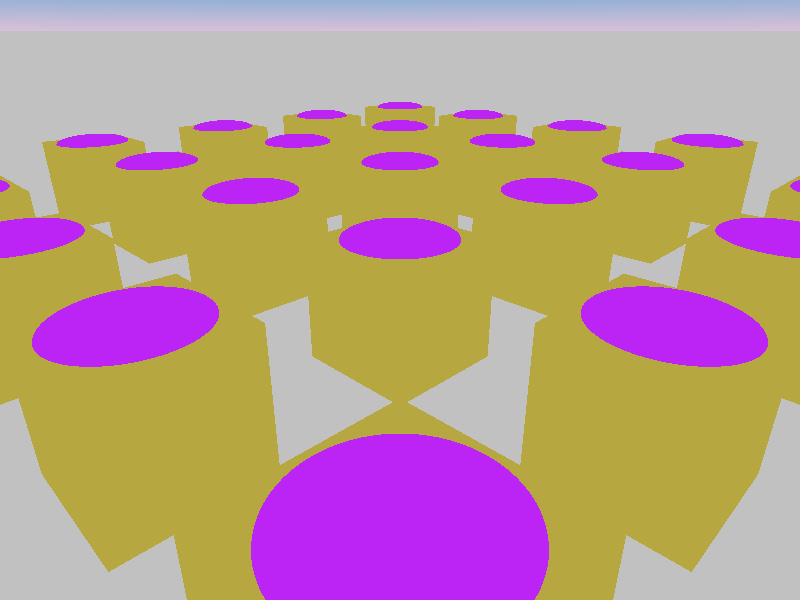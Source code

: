 // SmallLight.pov
//
// Written by: Henry Wagner (henrywagner@henrywagner.org)

#include "colors.inc"               
#include "textures.inc"
#include "skies.inc"

#declare use_blur    =20*0;  // blur samples (0=off)
#declare use_radiosity =0;
#declare rad_brightness=2;
global_settings{
 max_trace_level 6
 assumed_gamma 2.2
 #if (use_radiosity)
  radiosity{
   #if (use_radiosity=2)
    // save settings
    pretrace_start .05 pretrace_end .01
    count 200 nearest_count 20 error_bound .25
    recursion_limit 1
    normal on
    brightness rad_brightness
    save_file "data.rad"
   #else
    // load settings
    pretrace_start 1 pretrace_end 1
    always_sample off
    error_bound .25
    recursion_limit 1
    normal on
    brightness rad_brightness
    load_file "data.rad"
   #end
  }
 #end
}
#default{texture{finish{ambient 0}}}


#if (clock_on=1)
    #declare FN = frame_number;
    #declare FF = final_frame;
#else
    #declare FN = 100;
    #declare FF = 200;
#end

#declare initGen = seed(360);
#declare LightHeight = 1;
#declare CycleSpeed = 15;

#declare outCounter = -2;

#while (outCounter < 10)
    #declare counter = -2;
    #while (counter < 10)
        #declare LightPower = (mod(FN,CycleSpeed)/CycleSpeed) + rand(initGen);
        
        #if (LightPower > 1.0)
            #declare LightPower = LightPower - 1.0;
        #end
        
        #if (LightPower > 0.5)
            #declare LightPower = 1.0 - LightPower;
        #end
        
        #declare LightPower = LightPower + 0.5;
        
        union {
            box {
                < -(LightHeight/2), 0, -(LightHeight/2) >,
                <  (LightHeight/2), LightHeight, (LightHeight/2) >
                texture {
                    Brass_Texture
                    normal{granite .1 scale .1} 
                    finish{reflection{.01,.3} diffuse .7}
                }
            }
            sphere {
                < 0, 0, 0 >,
                ((LightHeight/2) * 0.9)
                scale < 0, .2, 0 >
                translate < 0, LightHeight, 0 >
                texture {
                    pigment { color Med_Purple }
                    finish {
                        ambient LightPower
                        diffuse 0
                    }
                }
            }
            translate < counter, 0, outCounter >
        }
        #declare counter = counter + 2;
    #end
    
    #declare outCounter = outCounter + 2;
#end

light_source {
    < 1000, 1000, -1000 >
    color White+Gold
    parallel
    point_at < 0, 0, 0 >
}

camera {
    location < -1, 2.4, -1 >
    look_at < 2, .5, 2 >
     #if (use_blur)
         focal_point < 2, .5, 2 >
         aperture .125
         blur_samples use_blur
     #end
}

#declare r_ls=seed(6467);

plane {
    < 0, 1, 0 >, 0
    /*
    texture {
        pigment { color Green }
        normal{granite .1 scale .1} 
        finish{reflection{.01,.3} diffuse .7}
    }
    */
    texture{
    pigment{Gray}
    normal{quilted 1 turbulence .1 scale 10 rotate 45*y}
   }
   texture{
    pigment{
     wrinkles
     turbulence 0.3
     lambda 3
     color_map{
      [0.0 DarkTan*.5 filter .5]
      [1.0 Clear]
     }
     scale 30
    }
    translate 1000*rand(r_ls)
   }

}

sky_sphere { S_Cloud2 }
